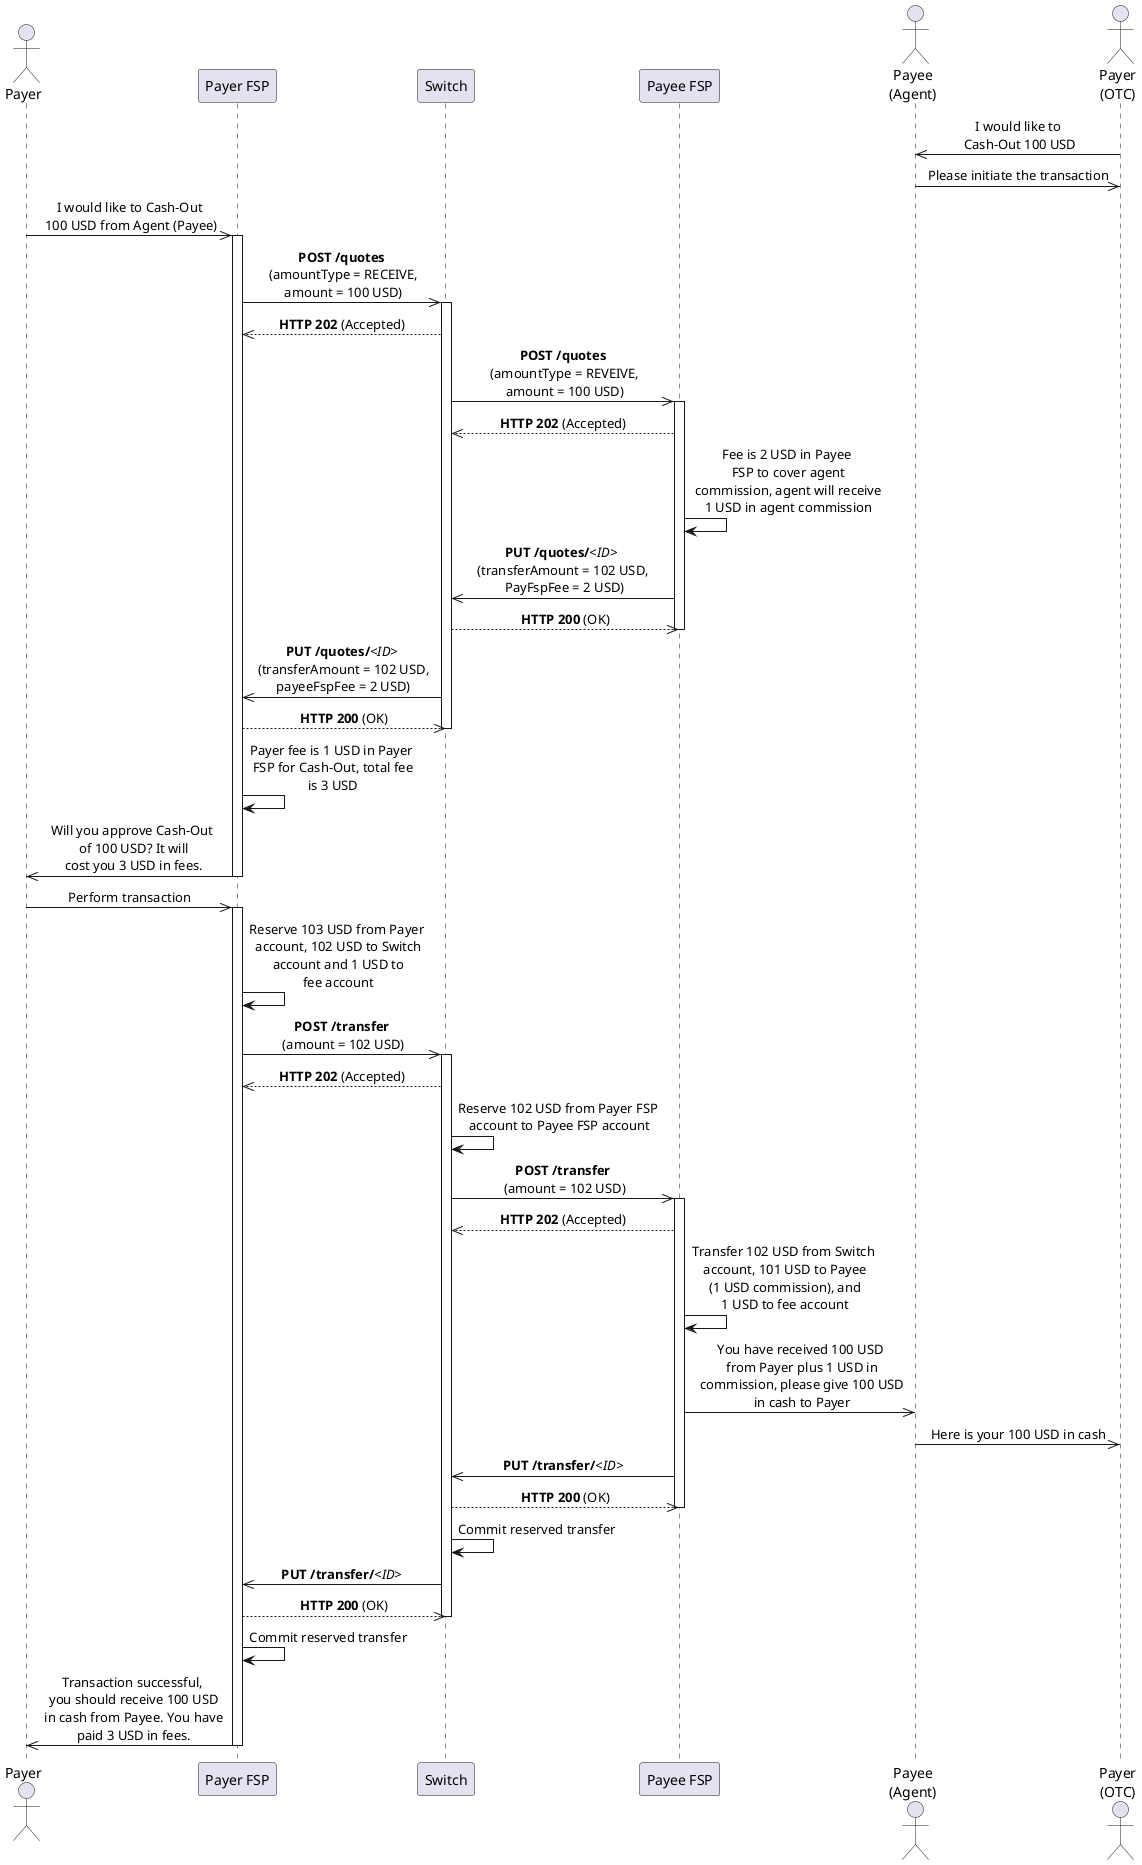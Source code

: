 /'*****
 License
 --------------
 Copyright © 2017 Bill & Melinda Gates Foundation
 The Mojaloop files are made available by the Bill & Melinda Gates Foundation under the Apache License, Version 2.0 (the "License") and you may not use these files except in compliance with the License. You may obtain a copy of the License at
 http://www.apache.org/licenses/LICENSE-2.0
 Unless required by applicable law or agreed to in writing, the Mojaloop files are distributed on an "AS IS" BASIS, WITHOUT WARRANTIES OR CONDITIONS OF ANY KIND, either express or implied. See the License for the specific language governing permissions and limitations under the License.
 Contributors
 --------------
 This is the official list of the Mojaloop project contributors for this file.
 Names of the original copyright holders (individuals or organizations)
 should be listed with a '*' in the first column. People who have
 contributed from an organization can be listed under the organization
 that actually holds the copyright for their contributions (see the
 Gates Foundation organization for an example). Those individuals should have
 their names indented and be marked with a '-'. Email address can be added
 optionally within square brackets <email>.
 * Gates Foundation
 - Name Surname <name.surname@gatesfoundation.com>

 * Henk Kodde <henk.kodde@modusbox.com>
 --------------
 ******'/

@startuml
' declaring skinparam
skinparam sequenceMessageAlign center

' declare title
' title Customer-Initiated Cash-Out example (receive amount)

' Actor Keys:
' participant - FSP or Switch
' actor - Payee, Payer or Payer(OTC)

' declare actors
actor "Payer" as Payer
participant "Payer FSP" as PayerFSP
participant "Switch" as SWITCH
participant "Payee FSP" as PayeeFSP
actor "Payee\n(Agent)" as Payee
actor "Payer\n(OTC)" as PayerOTC

' start flow

Payee <<- PayerOTC: I would like to\n Cash-Out 100 USD
Payee ->> PayerOTC: Please initiate the transaction
Payer ->> PayerFSP: I would like to Cash-Out\n 100 USD from Agent (Payee)
activate PayerFSP
PayerFSP ->> SWITCH: **POST /quotes**\n (amountType = RECEIVE,\n amount = 100 USD)
activate SWITCH
PayerFSP <<-- SWITCH: **HTTP 202** (Accepted)
SWITCH ->> PayeeFSP: **POST /quotes**\n (amountType = REVEIVE,\n amount = 100 USD)
activate PayeeFSP
SWITCH <<-- PayeeFSP: **HTTP 202** (Accepted)
PayeeFSP -> PayeeFSP: Fee is 2 USD in Payee\n FSP to cover agent\n commission, agent will receive\n 1 USD in agent commission
SWITCH <<- PayeeFSP: **PUT /quotes/**<i><ID></i> \n(transferAmount = 102 USD,\n PayFspFee = 2 USD)
SWITCH -->> PayeeFSP: **HTTP 200** (OK)
deactivate PayeeFSP
PayerFSP <<- SWITCH: **PUT /quotes/**<i><ID></i>\n (transferAmount = 102 USD,\n payeeFspFee = 2 USD)
PayerFSP -->> SWITCH: **HTTP 200** (OK)
deactivate SWITCH
PayerFSP -> PayerFSP: Payer fee is 1 USD in Payer\n FSP for Cash-Out, total fee\n is 3 USD
Payer <<- PayerFSP: Will you approve Cash-Out\n of 100 USD? It will\n cost you 3 USD in fees.
deactivate PayerFSP
Payer ->> PayerFSP: Perform transaction
activate PayerFSP
PayerFSP -> PayerFSP: Reserve 103 USD from Payer\n account, 102 USD to Switch\n account and 1 USD to\n fee account
PayerFSP ->> SWITCH: **POST /transfer**\n (amount = 102 USD)
activate SWITCH
PayerFSP <<-- SWITCH: **HTTP 202** (Accepted)
SWITCH -> SWITCH: Reserve 102 USD from Payer FSP\n account to Payee FSP account
SWITCH ->> PayeeFSP: **POST /transfer**\n (amount = 102 USD)
activate PayeeFSP
SWITCH <<-- PayeeFSP: **HTTP 202** (Accepted)
PayeeFSP -> PayeeFSP: Transfer 102 USD from Switch\n account, 101 USD to Payee\n (1 USD commission), and\n 1 USD to fee account
PayeeFSP ->> Payee: You have received 100 USD\n from Payer plus 1 USD in\n commission, please give 100 USD\n in cash to Payer
Payee ->> PayerOTC: Here is your 100 USD in cash
SWITCH <<- PayeeFSP: **PUT /transfer/**<i><ID></i>
SWITCH -->> PayeeFSP: **HTTP 200** (OK)
deactivate PayeeFSP
SWITCH -> SWITCH: Commit reserved transfer
PayerFSP <<- SWITCH: **PUT /transfer/**<i><ID></i>
PayerFSP -->> SWITCH: **HTTP 200** (OK)
deactivate SWITCH
PayerFSP -> PayerFSP: Commit reserved transfer
Payer <<- PayerFSP: Transaction successful,\n you should receive 100 USD\n in cash from Payee. You have\n paid 3 USD in fees.
deactivate PayerFSP
@enduml
